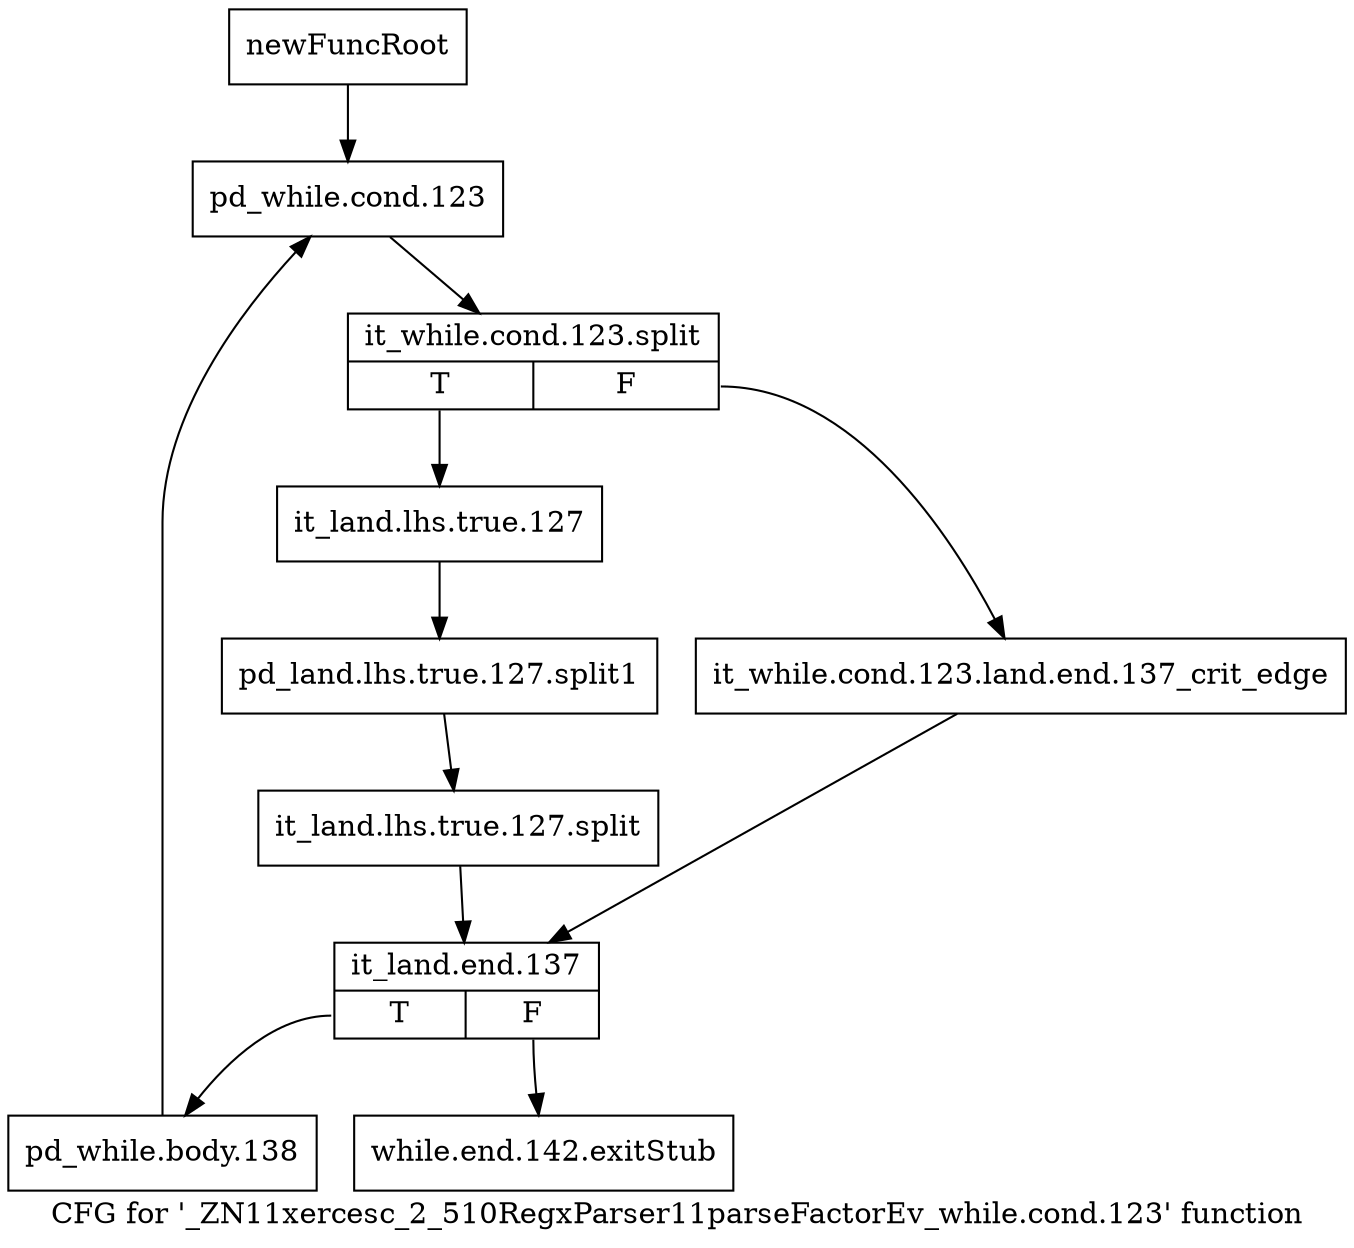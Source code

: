 digraph "CFG for '_ZN11xercesc_2_510RegxParser11parseFactorEv_while.cond.123' function" {
	label="CFG for '_ZN11xercesc_2_510RegxParser11parseFactorEv_while.cond.123' function";

	Node0x9956730 [shape=record,label="{newFuncRoot}"];
	Node0x9956730 -> Node0x99809d0;
	Node0x9980980 [shape=record,label="{while.end.142.exitStub}"];
	Node0x99809d0 [shape=record,label="{pd_while.cond.123}"];
	Node0x99809d0 -> Node0xce8e160;
	Node0xce8e160 [shape=record,label="{it_while.cond.123.split|{<s0>T|<s1>F}}"];
	Node0xce8e160:s0 -> Node0x9980a70;
	Node0xce8e160:s1 -> Node0x9980a20;
	Node0x9980a20 [shape=record,label="{it_while.cond.123.land.end.137_crit_edge}"];
	Node0x9980a20 -> Node0x9980ac0;
	Node0x9980a70 [shape=record,label="{it_land.lhs.true.127}"];
	Node0x9980a70 -> Node0xceb94f0;
	Node0xceb94f0 [shape=record,label="{pd_land.lhs.true.127.split1}"];
	Node0xceb94f0 -> Node0xce8dfd0;
	Node0xce8dfd0 [shape=record,label="{it_land.lhs.true.127.split}"];
	Node0xce8dfd0 -> Node0x9980ac0;
	Node0x9980ac0 [shape=record,label="{it_land.end.137|{<s0>T|<s1>F}}"];
	Node0x9980ac0:s0 -> Node0x9980b10;
	Node0x9980ac0:s1 -> Node0x9980980;
	Node0x9980b10 [shape=record,label="{pd_while.body.138}"];
	Node0x9980b10 -> Node0x99809d0;
}
